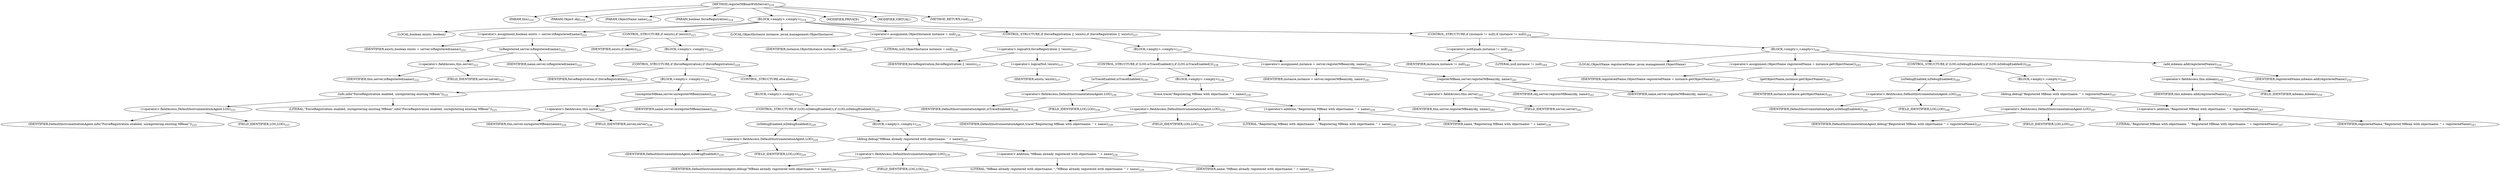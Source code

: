 digraph "registerMBeanWithServer" {  
"547" [label = <(METHOD,registerMBeanWithServer)<SUB>218</SUB>> ]
"548" [label = <(PARAM,this)<SUB>218</SUB>> ]
"549" [label = <(PARAM,Object obj)<SUB>218</SUB>> ]
"550" [label = <(PARAM,ObjectName name)<SUB>218</SUB>> ]
"551" [label = <(PARAM,boolean forceRegistration)<SUB>218</SUB>> ]
"552" [label = <(BLOCK,&lt;empty&gt;,&lt;empty&gt;)<SUB>219</SUB>> ]
"553" [label = <(LOCAL,boolean exists: boolean)> ]
"554" [label = <(&lt;operator&gt;.assignment,boolean exists = server.isRegistered(name))<SUB>222</SUB>> ]
"555" [label = <(IDENTIFIER,exists,boolean exists = server.isRegistered(name))<SUB>222</SUB>> ]
"556" [label = <(isRegistered,server.isRegistered(name))<SUB>222</SUB>> ]
"557" [label = <(&lt;operator&gt;.fieldAccess,this.server)<SUB>222</SUB>> ]
"558" [label = <(IDENTIFIER,this,server.isRegistered(name))<SUB>222</SUB>> ]
"559" [label = <(FIELD_IDENTIFIER,server,server)<SUB>222</SUB>> ]
"560" [label = <(IDENTIFIER,name,server.isRegistered(name))<SUB>222</SUB>> ]
"561" [label = <(CONTROL_STRUCTURE,if (exists),if (exists))<SUB>223</SUB>> ]
"562" [label = <(IDENTIFIER,exists,if (exists))<SUB>223</SUB>> ]
"563" [label = <(BLOCK,&lt;empty&gt;,&lt;empty&gt;)<SUB>223</SUB>> ]
"564" [label = <(CONTROL_STRUCTURE,if (forceRegistration),if (forceRegistration))<SUB>224</SUB>> ]
"565" [label = <(IDENTIFIER,forceRegistration,if (forceRegistration))<SUB>224</SUB>> ]
"566" [label = <(BLOCK,&lt;empty&gt;,&lt;empty&gt;)<SUB>224</SUB>> ]
"567" [label = <(info,info(&quot;ForceRegistration enabled, unregistering existing MBean&quot;))<SUB>225</SUB>> ]
"568" [label = <(&lt;operator&gt;.fieldAccess,DefaultInstrumentationAgent.LOG)<SUB>225</SUB>> ]
"569" [label = <(IDENTIFIER,DefaultInstrumentationAgent,info(&quot;ForceRegistration enabled, unregistering existing MBean&quot;))<SUB>225</SUB>> ]
"570" [label = <(FIELD_IDENTIFIER,LOG,LOG)<SUB>225</SUB>> ]
"571" [label = <(LITERAL,&quot;ForceRegistration enabled, unregistering existing MBean&quot;,info(&quot;ForceRegistration enabled, unregistering existing MBean&quot;))<SUB>225</SUB>> ]
"572" [label = <(unregisterMBean,server.unregisterMBean(name))<SUB>226</SUB>> ]
"573" [label = <(&lt;operator&gt;.fieldAccess,this.server)<SUB>226</SUB>> ]
"574" [label = <(IDENTIFIER,this,server.unregisterMBean(name))<SUB>226</SUB>> ]
"575" [label = <(FIELD_IDENTIFIER,server,server)<SUB>226</SUB>> ]
"576" [label = <(IDENTIFIER,name,server.unregisterMBean(name))<SUB>226</SUB>> ]
"577" [label = <(CONTROL_STRUCTURE,else,else)<SUB>227</SUB>> ]
"578" [label = <(BLOCK,&lt;empty&gt;,&lt;empty&gt;)<SUB>227</SUB>> ]
"579" [label = <(CONTROL_STRUCTURE,if (LOG.isDebugEnabled()),if (LOG.isDebugEnabled()))<SUB>229</SUB>> ]
"580" [label = <(isDebugEnabled,isDebugEnabled())<SUB>229</SUB>> ]
"581" [label = <(&lt;operator&gt;.fieldAccess,DefaultInstrumentationAgent.LOG)<SUB>229</SUB>> ]
"582" [label = <(IDENTIFIER,DefaultInstrumentationAgent,isDebugEnabled())<SUB>229</SUB>> ]
"583" [label = <(FIELD_IDENTIFIER,LOG,LOG)<SUB>229</SUB>> ]
"584" [label = <(BLOCK,&lt;empty&gt;,&lt;empty&gt;)<SUB>229</SUB>> ]
"585" [label = <(debug,debug(&quot;MBean already registered with objectname: &quot; + name))<SUB>230</SUB>> ]
"586" [label = <(&lt;operator&gt;.fieldAccess,DefaultInstrumentationAgent.LOG)<SUB>230</SUB>> ]
"587" [label = <(IDENTIFIER,DefaultInstrumentationAgent,debug(&quot;MBean already registered with objectname: &quot; + name))<SUB>230</SUB>> ]
"588" [label = <(FIELD_IDENTIFIER,LOG,LOG)<SUB>230</SUB>> ]
"589" [label = <(&lt;operator&gt;.addition,&quot;MBean already registered with objectname: &quot; + name)<SUB>230</SUB>> ]
"590" [label = <(LITERAL,&quot;MBean already registered with objectname: &quot;,&quot;MBean already registered with objectname: &quot; + name)<SUB>230</SUB>> ]
"591" [label = <(IDENTIFIER,name,&quot;MBean already registered with objectname: &quot; + name)<SUB>230</SUB>> ]
"592" [label = <(LOCAL,ObjectInstance instance: javax.management.ObjectInstance)> ]
"593" [label = <(&lt;operator&gt;.assignment,ObjectInstance instance = null)<SUB>236</SUB>> ]
"594" [label = <(IDENTIFIER,instance,ObjectInstance instance = null)<SUB>236</SUB>> ]
"595" [label = <(LITERAL,null,ObjectInstance instance = null)<SUB>236</SUB>> ]
"596" [label = <(CONTROL_STRUCTURE,if (forceRegistration || !exists),if (forceRegistration || !exists))<SUB>237</SUB>> ]
"597" [label = <(&lt;operator&gt;.logicalOr,forceRegistration || !exists)<SUB>237</SUB>> ]
"598" [label = <(IDENTIFIER,forceRegistration,forceRegistration || !exists)<SUB>237</SUB>> ]
"599" [label = <(&lt;operator&gt;.logicalNot,!exists)<SUB>237</SUB>> ]
"600" [label = <(IDENTIFIER,exists,!exists)<SUB>237</SUB>> ]
"601" [label = <(BLOCK,&lt;empty&gt;,&lt;empty&gt;)<SUB>237</SUB>> ]
"602" [label = <(CONTROL_STRUCTURE,if (LOG.isTraceEnabled()),if (LOG.isTraceEnabled()))<SUB>238</SUB>> ]
"603" [label = <(isTraceEnabled,isTraceEnabled())<SUB>238</SUB>> ]
"604" [label = <(&lt;operator&gt;.fieldAccess,DefaultInstrumentationAgent.LOG)<SUB>238</SUB>> ]
"605" [label = <(IDENTIFIER,DefaultInstrumentationAgent,isTraceEnabled())<SUB>238</SUB>> ]
"606" [label = <(FIELD_IDENTIFIER,LOG,LOG)<SUB>238</SUB>> ]
"607" [label = <(BLOCK,&lt;empty&gt;,&lt;empty&gt;)<SUB>238</SUB>> ]
"608" [label = <(trace,trace(&quot;Registering MBean with objectname: &quot; + name))<SUB>239</SUB>> ]
"609" [label = <(&lt;operator&gt;.fieldAccess,DefaultInstrumentationAgent.LOG)<SUB>239</SUB>> ]
"610" [label = <(IDENTIFIER,DefaultInstrumentationAgent,trace(&quot;Registering MBean with objectname: &quot; + name))<SUB>239</SUB>> ]
"611" [label = <(FIELD_IDENTIFIER,LOG,LOG)<SUB>239</SUB>> ]
"612" [label = <(&lt;operator&gt;.addition,&quot;Registering MBean with objectname: &quot; + name)<SUB>239</SUB>> ]
"613" [label = <(LITERAL,&quot;Registering MBean with objectname: &quot;,&quot;Registering MBean with objectname: &quot; + name)<SUB>239</SUB>> ]
"614" [label = <(IDENTIFIER,name,&quot;Registering MBean with objectname: &quot; + name)<SUB>239</SUB>> ]
"615" [label = <(&lt;operator&gt;.assignment,instance = server.registerMBean(obj, name))<SUB>241</SUB>> ]
"616" [label = <(IDENTIFIER,instance,instance = server.registerMBean(obj, name))<SUB>241</SUB>> ]
"617" [label = <(registerMBean,server.registerMBean(obj, name))<SUB>241</SUB>> ]
"618" [label = <(&lt;operator&gt;.fieldAccess,this.server)<SUB>241</SUB>> ]
"619" [label = <(IDENTIFIER,this,server.registerMBean(obj, name))<SUB>241</SUB>> ]
"620" [label = <(FIELD_IDENTIFIER,server,server)<SUB>241</SUB>> ]
"621" [label = <(IDENTIFIER,obj,server.registerMBean(obj, name))<SUB>241</SUB>> ]
"622" [label = <(IDENTIFIER,name,server.registerMBean(obj, name))<SUB>241</SUB>> ]
"623" [label = <(CONTROL_STRUCTURE,if (instance != null),if (instance != null))<SUB>244</SUB>> ]
"624" [label = <(&lt;operator&gt;.notEquals,instance != null)<SUB>244</SUB>> ]
"625" [label = <(IDENTIFIER,instance,instance != null)<SUB>244</SUB>> ]
"626" [label = <(LITERAL,null,instance != null)<SUB>244</SUB>> ]
"627" [label = <(BLOCK,&lt;empty&gt;,&lt;empty&gt;)<SUB>244</SUB>> ]
"628" [label = <(LOCAL,ObjectName registeredName: javax.management.ObjectName)> ]
"629" [label = <(&lt;operator&gt;.assignment,ObjectName registeredName = instance.getObjectName())<SUB>245</SUB>> ]
"630" [label = <(IDENTIFIER,registeredName,ObjectName registeredName = instance.getObjectName())<SUB>245</SUB>> ]
"631" [label = <(getObjectName,instance.getObjectName())<SUB>245</SUB>> ]
"632" [label = <(IDENTIFIER,instance,instance.getObjectName())<SUB>245</SUB>> ]
"633" [label = <(CONTROL_STRUCTURE,if (LOG.isDebugEnabled()),if (LOG.isDebugEnabled()))<SUB>246</SUB>> ]
"634" [label = <(isDebugEnabled,isDebugEnabled())<SUB>246</SUB>> ]
"635" [label = <(&lt;operator&gt;.fieldAccess,DefaultInstrumentationAgent.LOG)<SUB>246</SUB>> ]
"636" [label = <(IDENTIFIER,DefaultInstrumentationAgent,isDebugEnabled())<SUB>246</SUB>> ]
"637" [label = <(FIELD_IDENTIFIER,LOG,LOG)<SUB>246</SUB>> ]
"638" [label = <(BLOCK,&lt;empty&gt;,&lt;empty&gt;)<SUB>246</SUB>> ]
"639" [label = <(debug,debug(&quot;Registered MBean with objectname: &quot; + registeredName))<SUB>247</SUB>> ]
"640" [label = <(&lt;operator&gt;.fieldAccess,DefaultInstrumentationAgent.LOG)<SUB>247</SUB>> ]
"641" [label = <(IDENTIFIER,DefaultInstrumentationAgent,debug(&quot;Registered MBean with objectname: &quot; + registeredName))<SUB>247</SUB>> ]
"642" [label = <(FIELD_IDENTIFIER,LOG,LOG)<SUB>247</SUB>> ]
"643" [label = <(&lt;operator&gt;.addition,&quot;Registered MBean with objectname: &quot; + registeredName)<SUB>247</SUB>> ]
"644" [label = <(LITERAL,&quot;Registered MBean with objectname: &quot;,&quot;Registered MBean with objectname: &quot; + registeredName)<SUB>247</SUB>> ]
"645" [label = <(IDENTIFIER,registeredName,&quot;Registered MBean with objectname: &quot; + registeredName)<SUB>247</SUB>> ]
"646" [label = <(add,mbeans.add(registeredName))<SUB>250</SUB>> ]
"647" [label = <(&lt;operator&gt;.fieldAccess,this.mbeans)<SUB>250</SUB>> ]
"648" [label = <(IDENTIFIER,this,mbeans.add(registeredName))<SUB>250</SUB>> ]
"649" [label = <(FIELD_IDENTIFIER,mbeans,mbeans)<SUB>250</SUB>> ]
"650" [label = <(IDENTIFIER,registeredName,mbeans.add(registeredName))<SUB>250</SUB>> ]
"651" [label = <(MODIFIER,PRIVATE)> ]
"652" [label = <(MODIFIER,VIRTUAL)> ]
"653" [label = <(METHOD_RETURN,void)<SUB>218</SUB>> ]
  "547" -> "548" 
  "547" -> "549" 
  "547" -> "550" 
  "547" -> "551" 
  "547" -> "552" 
  "547" -> "651" 
  "547" -> "652" 
  "547" -> "653" 
  "552" -> "553" 
  "552" -> "554" 
  "552" -> "561" 
  "552" -> "592" 
  "552" -> "593" 
  "552" -> "596" 
  "552" -> "623" 
  "554" -> "555" 
  "554" -> "556" 
  "556" -> "557" 
  "556" -> "560" 
  "557" -> "558" 
  "557" -> "559" 
  "561" -> "562" 
  "561" -> "563" 
  "563" -> "564" 
  "564" -> "565" 
  "564" -> "566" 
  "564" -> "577" 
  "566" -> "567" 
  "566" -> "572" 
  "567" -> "568" 
  "567" -> "571" 
  "568" -> "569" 
  "568" -> "570" 
  "572" -> "573" 
  "572" -> "576" 
  "573" -> "574" 
  "573" -> "575" 
  "577" -> "578" 
  "578" -> "579" 
  "579" -> "580" 
  "579" -> "584" 
  "580" -> "581" 
  "581" -> "582" 
  "581" -> "583" 
  "584" -> "585" 
  "585" -> "586" 
  "585" -> "589" 
  "586" -> "587" 
  "586" -> "588" 
  "589" -> "590" 
  "589" -> "591" 
  "593" -> "594" 
  "593" -> "595" 
  "596" -> "597" 
  "596" -> "601" 
  "597" -> "598" 
  "597" -> "599" 
  "599" -> "600" 
  "601" -> "602" 
  "601" -> "615" 
  "602" -> "603" 
  "602" -> "607" 
  "603" -> "604" 
  "604" -> "605" 
  "604" -> "606" 
  "607" -> "608" 
  "608" -> "609" 
  "608" -> "612" 
  "609" -> "610" 
  "609" -> "611" 
  "612" -> "613" 
  "612" -> "614" 
  "615" -> "616" 
  "615" -> "617" 
  "617" -> "618" 
  "617" -> "621" 
  "617" -> "622" 
  "618" -> "619" 
  "618" -> "620" 
  "623" -> "624" 
  "623" -> "627" 
  "624" -> "625" 
  "624" -> "626" 
  "627" -> "628" 
  "627" -> "629" 
  "627" -> "633" 
  "627" -> "646" 
  "629" -> "630" 
  "629" -> "631" 
  "631" -> "632" 
  "633" -> "634" 
  "633" -> "638" 
  "634" -> "635" 
  "635" -> "636" 
  "635" -> "637" 
  "638" -> "639" 
  "639" -> "640" 
  "639" -> "643" 
  "640" -> "641" 
  "640" -> "642" 
  "643" -> "644" 
  "643" -> "645" 
  "646" -> "647" 
  "646" -> "650" 
  "647" -> "648" 
  "647" -> "649" 
}
